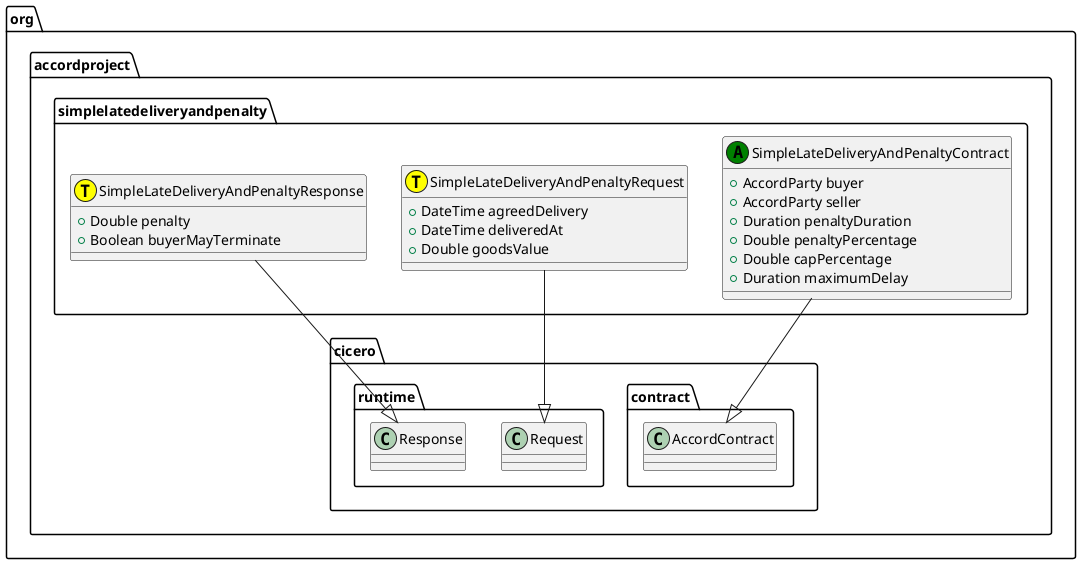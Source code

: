 @startuml
class org.accordproject.simplelatedeliveryandpenalty.SimpleLateDeliveryAndPenaltyContract << (A,green) >> {
   + AccordParty buyer
   + AccordParty seller
   + Duration penaltyDuration
   + Double penaltyPercentage
   + Double capPercentage
   + Duration maximumDelay
}
org.accordproject.simplelatedeliveryandpenalty.SimpleLateDeliveryAndPenaltyContract --|> org.accordproject.cicero.contract.AccordContract
class org.accordproject.simplelatedeliveryandpenalty.SimpleLateDeliveryAndPenaltyRequest << (T,yellow) >> {
   + DateTime agreedDelivery
   + DateTime deliveredAt
   + Double goodsValue
}
org.accordproject.simplelatedeliveryandpenalty.SimpleLateDeliveryAndPenaltyRequest --|> org.accordproject.cicero.runtime.Request
class org.accordproject.simplelatedeliveryandpenalty.SimpleLateDeliveryAndPenaltyResponse << (T,yellow) >> {
   + Double penalty
   + Boolean buyerMayTerminate
}
org.accordproject.simplelatedeliveryandpenalty.SimpleLateDeliveryAndPenaltyResponse --|> org.accordproject.cicero.runtime.Response
@enduml
